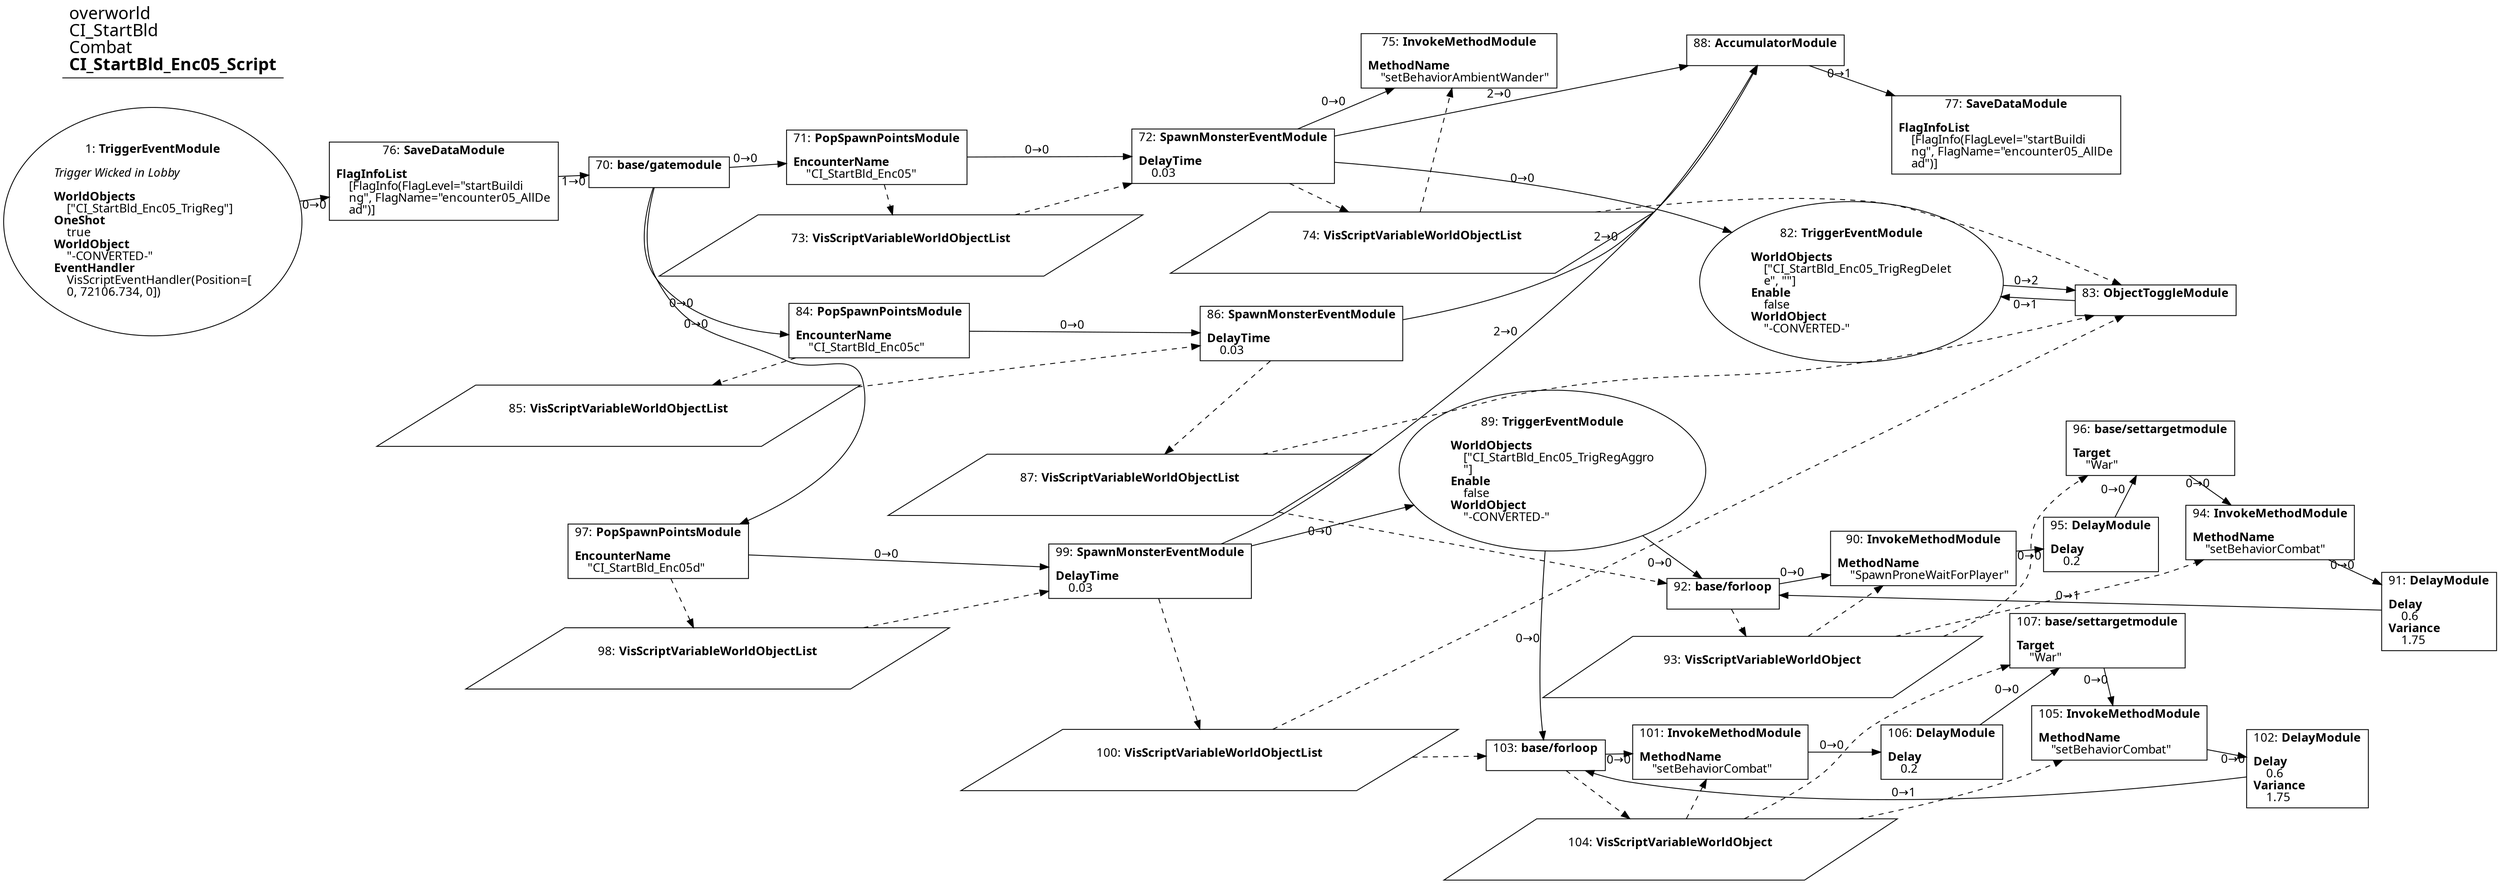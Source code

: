 digraph {
    layout = fdp;
    overlap = prism;
    sep = "+16";
    splines = spline;

    node [ shape = box ];

    graph [ fontname = "Segoe UI" ];
    node [ fontname = "Segoe UI" ];
    edge [ fontname = "Segoe UI" ];

    1 [ label = <1: <b>TriggerEventModule</b><br/><br/><i>Trigger Wicked in Lobby<br align="left"/></i><br align="left"/><b>WorldObjects</b><br align="left"/>    [&quot;CI_StartBld_Enc05_TrigReg&quot;]<br align="left"/><b>OneShot</b><br align="left"/>    true<br align="left"/><b>WorldObject</b><br align="left"/>    &quot;-CONVERTED-&quot;<br align="left"/><b>EventHandler</b><br align="left"/>    VisScriptEventHandler(Position=[<br align="left"/>    0, 72106.734, 0])<br align="left"/>> ];
    1 [ shape = oval ]
    1 [ pos = "-0.59400004,-0.09200001!" ];
    1 -> 76 [ label = "0→0" ];

    70 [ label = <70: <b>base/gatemodule</b><br/><br/>> ];
    70 [ pos = "-0.12200001,-0.115!" ];
    70 -> 71 [ label = "0→0" ];
    70 -> 84 [ label = "0→0" ];
    70 -> 97 [ label = "0→0" ];

    71 [ label = <71: <b>PopSpawnPointsModule</b><br/><br/><b>EncounterName</b><br align="left"/>    &quot;CI_StartBld_Enc05&quot;<br align="left"/>> ];
    71 [ pos = "0.027,-0.115!" ];
    71 -> 72 [ label = "0→0" ];
    71 -> 73 [ style = dashed ];

    72 [ label = <72: <b>SpawnMonsterEventModule</b><br/><br/><b>DelayTime</b><br align="left"/>    0.03<br align="left"/>> ];
    72 [ pos = "0.282,-0.115!" ];
    72 -> 75 [ label = "0→0" ];
    72 -> 82 [ label = "0→0" ];
    72 -> 88 [ label = "2→0" ];
    73 -> 72 [ style = dashed ];
    72 -> 74 [ style = dashed ];

    73 [ label = <73: <b>VisScriptVariableWorldObjectList</b><br/><br/>> ];
    73 [ shape = parallelogram ]
    73 [ pos = "0.055000003,-0.26900002!" ];

    74 [ label = <74: <b>VisScriptVariableWorldObjectList</b><br/><br/>> ];
    74 [ shape = parallelogram ]
    74 [ pos = "0.31500003,-0.32000002!" ];

    75 [ label = <75: <b>InvokeMethodModule</b><br/><br/><b>MethodName</b><br align="left"/>    &quot;setBehaviorAmbientWander&quot;<br align="left"/>> ];
    75 [ pos = "0.58000004,-0.002!" ];
    74 -> 75 [ style = dashed ];

    76 [ label = <76: <b>SaveDataModule</b><br/><br/><b>FlagInfoList</b><br align="left"/>    [FlagInfo(FlagLevel=&quot;startBuildi<br align="left"/>    ng&quot;, FlagName=&quot;encounter05_AllDe<br align="left"/>    ad&quot;)]<br align="left"/>> ];
    76 [ pos = "-0.34800002,-0.09200001!" ];
    76 -> 70 [ label = "1→0" ];

    77 [ label = <77: <b>SaveDataModule</b><br/><br/><b>FlagInfoList</b><br align="left"/>    [FlagInfo(FlagLevel=&quot;startBuildi<br align="left"/>    ng&quot;, FlagName=&quot;encounter05_AllDe<br align="left"/>    ad&quot;)]<br align="left"/>> ];
    77 [ pos = "1.1110001,-0.071!" ];

    82 [ label = <82: <b>TriggerEventModule</b><br/><br/><b>WorldObjects</b><br align="left"/>    [&quot;CI_StartBld_Enc05_TrigRegDelet<br align="left"/>    e&quot;, &quot;&quot;]<br align="left"/><b>Enable</b><br align="left"/>    false<br align="left"/><b>WorldObject</b><br align="left"/>    &quot;-CONVERTED-&quot;<br align="left"/>> ];
    82 [ shape = oval ]
    82 [ pos = "0.947,-0.34300002!" ];
    82 -> 83 [ label = "0→2" ];

    83 [ label = <83: <b>ObjectToggleModule</b><br/><br/>> ];
    83 [ pos = "1.218,-0.34300002!" ];
    83 -> 82 [ label = "0→1" ];
    74 -> 83 [ style = dashed ];
    87 -> 83 [ style = dashed ];
    100 -> 83 [ style = dashed ];

    84 [ label = <84: <b>PopSpawnPointsModule</b><br/><br/><b>EncounterName</b><br align="left"/>    &quot;CI_StartBld_Enc05c&quot;<br align="left"/>> ];
    84 [ pos = "0.028,-0.35900003!" ];
    84 -> 86 [ label = "0→0" ];
    84 -> 85 [ style = dashed ];

    85 [ label = <85: <b>VisScriptVariableWorldObjectList</b><br/><br/>> ];
    85 [ shape = parallelogram ]
    85 [ pos = "0.056,-0.513!" ];

    86 [ label = <86: <b>SpawnMonsterEventModule</b><br/><br/><b>DelayTime</b><br align="left"/>    0.03<br align="left"/>> ];
    86 [ pos = "0.277,-0.37100002!" ];
    86 -> 88 [ label = "2→0" ];
    86 -> 87 [ style = dashed ];
    85 -> 86 [ style = dashed ];

    87 [ label = <87: <b>VisScriptVariableWorldObjectList</b><br/><br/>> ];
    87 [ shape = parallelogram ]
    87 [ pos = "0.30100003,-0.58900005!" ];

    88 [ label = <88: <b>AccumulatorModule</b><br/><br/>> ];
    88 [ pos = "0.841,0.012!" ];
    88 -> 77 [ label = "0→1" ];

    89 [ label = <89: <b>TriggerEventModule</b><br/><br/><b>WorldObjects</b><br align="left"/>    [&quot;CI_StartBld_Enc05_TrigRegAggro<br align="left"/>    &quot;]<br align="left"/><b>Enable</b><br align="left"/>    false<br align="left"/><b>WorldObject</b><br align="left"/>    &quot;-CONVERTED-&quot;<br align="left"/>> ];
    89 [ shape = oval ]
    89 [ pos = "0.67600006,-0.634!" ];
    89 -> 92 [ label = "0→0" ];
    89 -> 103 [ label = "0→0" ];

    90 [ label = <90: <b>InvokeMethodModule</b><br/><br/><b>MethodName</b><br align="left"/>    &quot;SpawnProneWaitForPlayer&quot;<br align="left"/>> ];
    90 [ pos = "1.128,-0.688!" ];
    90 -> 95 [ label = "0→0" ];
    93 -> 90 [ style = dashed ];

    91 [ label = <91: <b>DelayModule</b><br/><br/><b>Delay</b><br align="left"/>    0.6<br align="left"/><b>Variance</b><br align="left"/>    1.75<br align="left"/>> ];
    91 [ pos = "1.8930001,-0.753!" ];
    91 -> 92 [ label = "0→1" ];

    92 [ label = <92: <b>base/forloop</b><br/><br/>> ];
    92 [ pos = "0.95300007,-0.69100004!" ];
    92 -> 90 [ label = "0→0" ];
    92 -> 93 [ style = dashed ];
    87 -> 92 [ style = dashed ];

    93 [ label = <93: <b>VisScriptVariableWorldObject</b><br/><br/>> ];
    93 [ shape = parallelogram ]
    93 [ pos = "1.0400001,-0.84000003!" ];

    94 [ label = <94: <b>InvokeMethodModule</b><br/><br/><b>MethodName</b><br align="left"/>    &quot;setBehaviorCombat&quot;<br align="left"/>> ];
    94 [ pos = "1.6420001,-0.69500005!" ];
    94 -> 91 [ label = "0→0" ];
    93 -> 94 [ style = dashed ];

    95 [ label = <95: <b>DelayModule</b><br/><br/><b>Delay</b><br align="left"/>    0.2<br align="left"/>> ];
    95 [ pos = "1.3280001,-0.689!" ];
    95 -> 96 [ label = "0→0" ];

    96 [ label = <96: <b>base/settargetmodule</b><br/><br/><b>Target</b><br align="left"/>    &quot;War&quot;<br align="left"/>> ];
    96 [ pos = "1.4410001,-0.56700003!" ];
    96 -> 94 [ label = "0→0" ];
    93 -> 96 [ style = dashed ];

    97 [ label = <97: <b>PopSpawnPointsModule</b><br/><br/><b>EncounterName</b><br align="left"/>    &quot;CI_StartBld_Enc05d&quot;<br align="left"/>> ];
    97 [ pos = "0.038000003,-0.66700006!" ];
    97 -> 99 [ label = "0→0" ];
    97 -> 98 [ style = dashed ];

    98 [ label = <98: <b>VisScriptVariableWorldObjectList</b><br/><br/>> ];
    98 [ shape = parallelogram ]
    98 [ pos = "0.066,-0.82100004!" ];

    99 [ label = <99: <b>SpawnMonsterEventModule</b><br/><br/><b>DelayTime</b><br align="left"/>    0.03<br align="left"/>> ];
    99 [ pos = "0.287,-0.679!" ];
    99 -> 88 [ label = "2→0" ];
    99 -> 89 [ label = "0→0" ];
    99 -> 100 [ style = dashed ];
    98 -> 99 [ style = dashed ];

    100 [ label = <100: <b>VisScriptVariableWorldObjectList</b><br/><br/>> ];
    100 [ shape = parallelogram ]
    100 [ pos = "0.31100002,-0.897!" ];

    101 [ label = <101: <b>InvokeMethodModule</b><br/><br/><b>MethodName</b><br align="left"/>    &quot;setBehaviorCombat&quot;<br align="left"/>> ];
    101 [ pos = "1.1190001,-1!" ];
    101 -> 106 [ label = "0→0" ];
    104 -> 101 [ style = dashed ];

    102 [ label = <102: <b>DelayModule</b><br/><br/><b>Delay</b><br align="left"/>    0.6<br align="left"/><b>Variance</b><br align="left"/>    1.75<br align="left"/>> ];
    102 [ pos = "1.8840001,-1.065!" ];
    102 -> 103 [ label = "0→1" ];

    103 [ label = <103: <b>base/forloop</b><br/><br/>> ];
    103 [ pos = "0.94400007,-1.003!" ];
    103 -> 101 [ label = "0→0" ];
    103 -> 104 [ style = dashed ];
    100 -> 103 [ style = dashed ];

    104 [ label = <104: <b>VisScriptVariableWorldObject</b><br/><br/>> ];
    104 [ shape = parallelogram ]
    104 [ pos = "1.031,-1.1520001!" ];

    105 [ label = <105: <b>InvokeMethodModule</b><br/><br/><b>MethodName</b><br align="left"/>    &quot;setBehaviorCombat&quot;<br align="left"/>> ];
    105 [ pos = "1.6330001,-1.0070001!" ];
    105 -> 102 [ label = "0→0" ];
    104 -> 105 [ style = dashed ];

    106 [ label = <106: <b>DelayModule</b><br/><br/><b>Delay</b><br align="left"/>    0.2<br align="left"/>> ];
    106 [ pos = "1.319,-1.001!" ];
    106 -> 107 [ label = "0→0" ];

    107 [ label = <107: <b>base/settargetmodule</b><br/><br/><b>Target</b><br align="left"/>    &quot;War&quot;<br align="left"/>> ];
    107 [ pos = "1.432,-0.87900007!" ];
    107 -> 105 [ label = "0→0" ];
    104 -> 107 [ style = dashed ];

    title [ pos = "-0.595,0.013!" ];
    title [ shape = underline ];
    title [ label = <<font point-size="20">overworld<br align="left"/>CI_StartBld<br align="left"/>Combat<br align="left"/><b>CI_StartBld_Enc05_Script</b><br align="left"/></font>> ];
}
